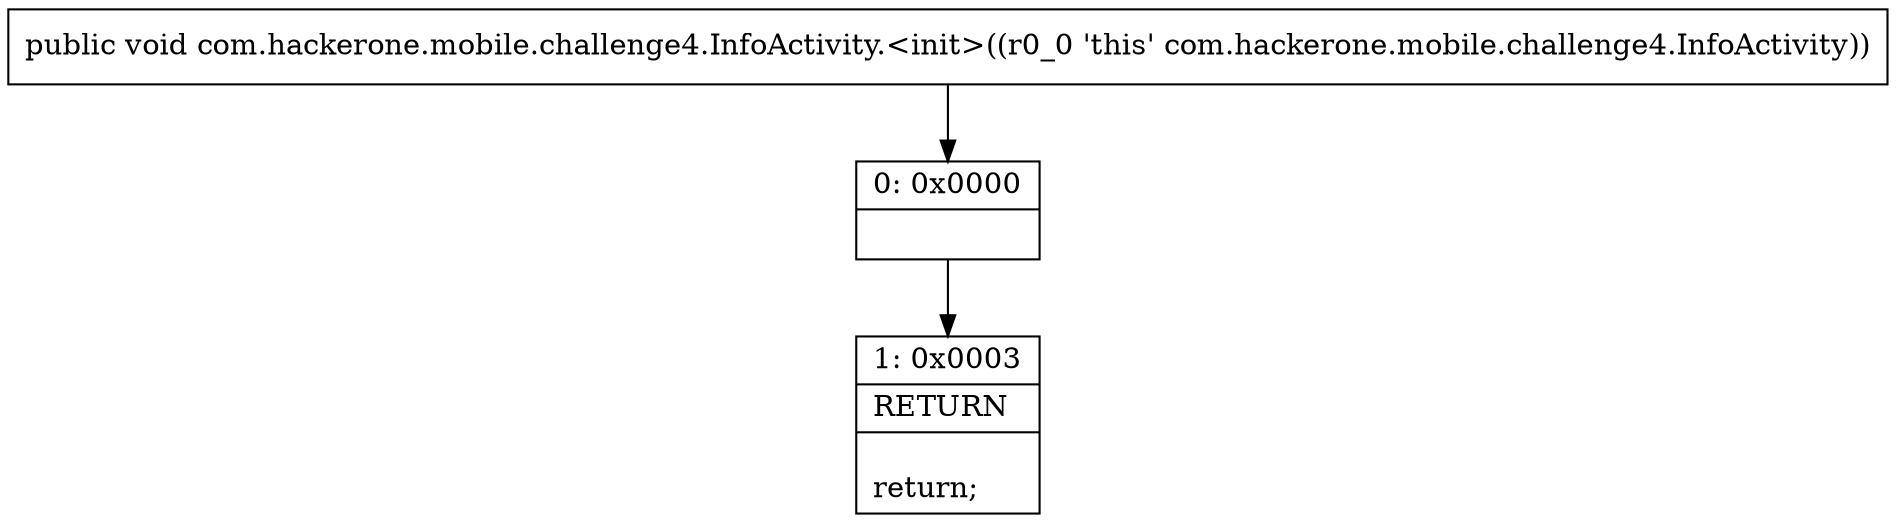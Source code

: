 digraph "CFG forcom.hackerone.mobile.challenge4.InfoActivity.\<init\>()V" {
Node_0 [shape=record,label="{0\:\ 0x0000|\l}"];
Node_1 [shape=record,label="{1\:\ 0x0003|RETURN\l|\lreturn;\l}"];
MethodNode[shape=record,label="{public void com.hackerone.mobile.challenge4.InfoActivity.\<init\>((r0_0 'this' com.hackerone.mobile.challenge4.InfoActivity)) }"];
MethodNode -> Node_0;
Node_0 -> Node_1;
}

